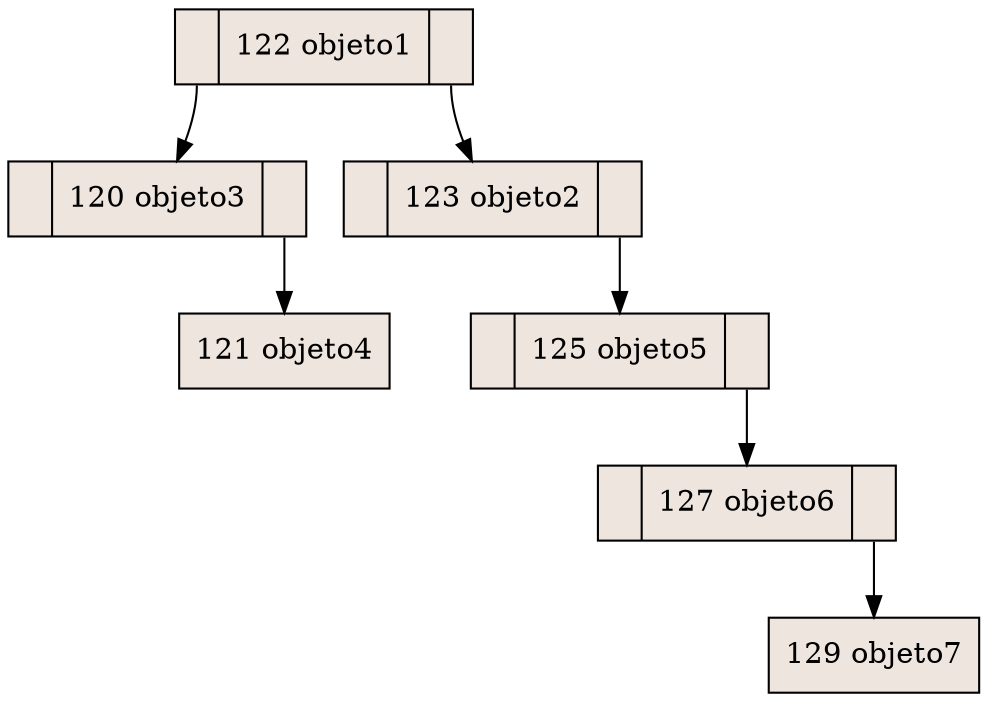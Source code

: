digraph grafica{
rankdir=TB;
node [shape = record, style=filled, fillcolor=seashell2];
nodo122 [ label ="<C0>|122 objeto1|<C1>"];
nodo120 [ label ="<C0>|120 objeto3|<C1>"];
nodo121 [ label ="121 objeto4"];
nodo120:C1->nodo121
nodo122:C0->nodo120
nodo123 [ label ="<C0>|123 objeto2|<C1>"];
nodo125 [ label ="<C0>|125 objeto5|<C1>"];
nodo127 [ label ="<C0>|127 objeto6|<C1>"];
nodo129 [ label ="129 objeto7"];
nodo127:C1->nodo129
nodo125:C1->nodo127
nodo123:C1->nodo125
nodo122:C1->nodo123
}
